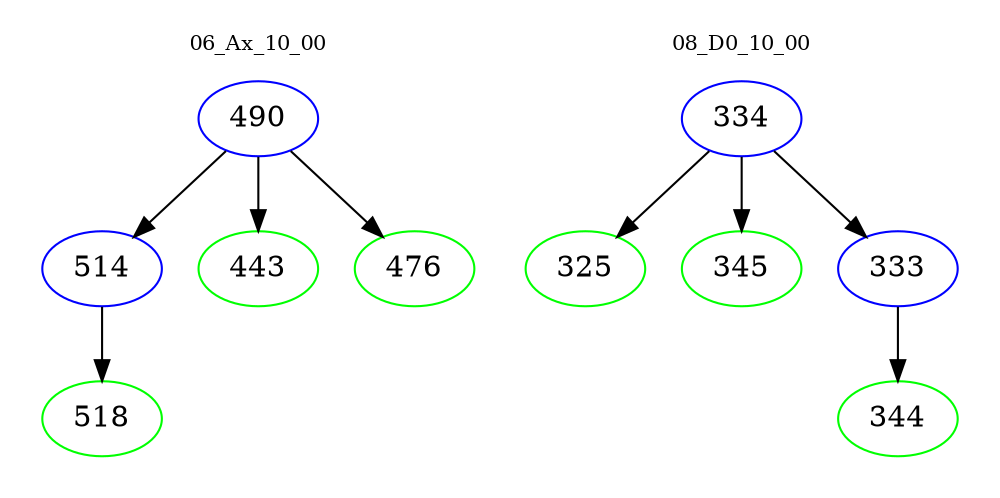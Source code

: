 digraph{
subgraph cluster_0 {
color = white
label = "06_Ax_10_00";
fontsize=10;
T0_490 [label="490", color="blue"]
T0_490 -> T0_514 [color="black"]
T0_514 [label="514", color="blue"]
T0_514 -> T0_518 [color="black"]
T0_518 [label="518", color="green"]
T0_490 -> T0_443 [color="black"]
T0_443 [label="443", color="green"]
T0_490 -> T0_476 [color="black"]
T0_476 [label="476", color="green"]
}
subgraph cluster_1 {
color = white
label = "08_D0_10_00";
fontsize=10;
T1_334 [label="334", color="blue"]
T1_334 -> T1_325 [color="black"]
T1_325 [label="325", color="green"]
T1_334 -> T1_345 [color="black"]
T1_345 [label="345", color="green"]
T1_334 -> T1_333 [color="black"]
T1_333 [label="333", color="blue"]
T1_333 -> T1_344 [color="black"]
T1_344 [label="344", color="green"]
}
}
